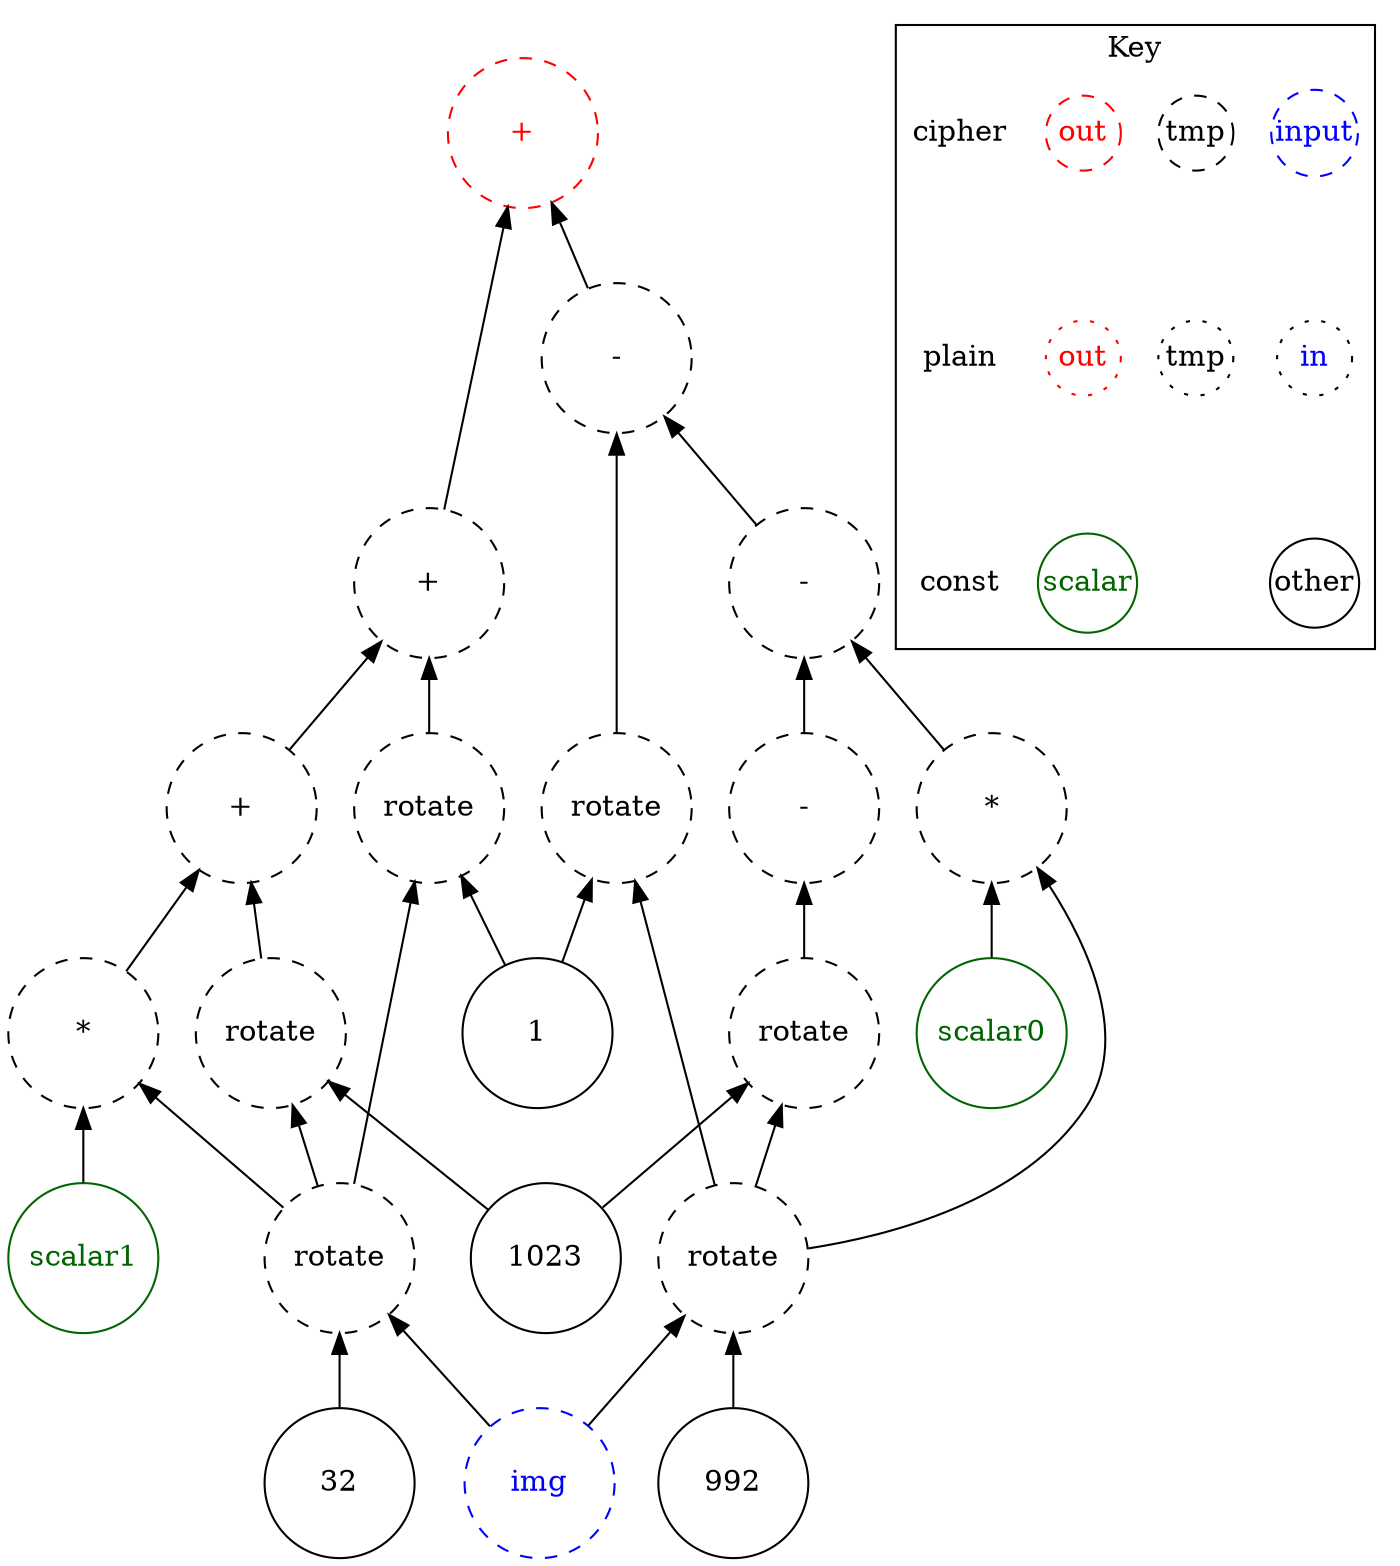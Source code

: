 digraph "gy_kernel" {
node [shape=circle width=1 margin=0]
edge [dir=back]
1 [label="1" style=solid]
32 [label="32" style=solid]
ciphertext0 [label="img" style=dashed color=blue fontcolor=blue]
ciphertext2 [label="rotate" style=dashed]
ciphertext2 -> ciphertext0
ciphertext2 -> 32
ciphertext12 [label="rotate" style=dashed]
ciphertext12 -> ciphertext2
ciphertext12 -> 1
scalar1 [label="scalar1" style=solid color=darkgreen fontcolor=darkgreen]
ciphertext10 [label="*" style=dashed]
ciphertext10 -> scalar1
ciphertext10 -> ciphertext2
1023 [label="1023" style=solid]
ciphertext9 [label="rotate" style=dashed]
ciphertext9 -> ciphertext2
ciphertext9 -> 1023
ciphertext11 [label="+" style=dashed]
ciphertext11 -> ciphertext9
ciphertext11 -> ciphertext10
ciphertext13 [label="+" style=dashed]
ciphertext13 -> ciphertext11
ciphertext13 -> ciphertext12
1 [label="1" style=solid]
992 [label="992" style=solid]
ciphertext1 [label="rotate" style=dashed]
ciphertext1 -> ciphertext0
ciphertext1 -> 992
ciphertext7 [label="rotate" style=dashed]
ciphertext7 -> ciphertext1
ciphertext7 -> 1
scalar0 [label="scalar0" style=solid color=darkgreen fontcolor=darkgreen]
ciphertext5 [label="*" style=dashed]
ciphertext5 -> scalar0
ciphertext5 -> ciphertext1
1023 [label="1023" style=solid]
ciphertext3 [label="rotate" style=dashed]
ciphertext3 -> ciphertext1
ciphertext3 -> 1023
ciphertext4 [label="-" style=dashed]
ciphertext4 -> ciphertext3
ciphertext6 [label="-" style=dashed]
ciphertext6 -> ciphertext4
ciphertext6 -> ciphertext5
ciphertext8 [label="-" style=dashed]
ciphertext8 -> ciphertext6
ciphertext8 -> ciphertext7
ciphertext14 [label="+" style=dashed color=red fontcolor=red]
ciphertext14 -> ciphertext8
ciphertext14 -> ciphertext13
subgraph cluster_key {
    graph[label="Key"]
    node [width=0.5]
    edge [dir=forward style=invis]
    in_cipher [label=input color=blue fontcolor=blue style=dashed]
    tmp_cipher [label=tmp color=black fontcolor=black style=dashed]
    out_cipher [label=out color=red fontcolor=red style=dashed]
    cipher [shape=plain]

    in_plain [label=in icolor=blue fontcolor=blue style=dotted]
    tmp_plain [label=tmp color=black fontcolor=black style=dotted]
    out_plain [label=out color=red fontcolor=red style=dotted]
    plain [shape=plain]
    
    other [color=black fontcolor=black style=solid]
    scalar [color=darkgreen fontcolor=darkgreen style=solid]
    const[shape=plain]
    
    cipher -> plain
    plain -> const
    out_cipher -> out_plain
    in_cipher -> in_plain
    tmp_cipher -> tmp_plain
    in_plain -> other
    out_plain -> scalar
}
}
